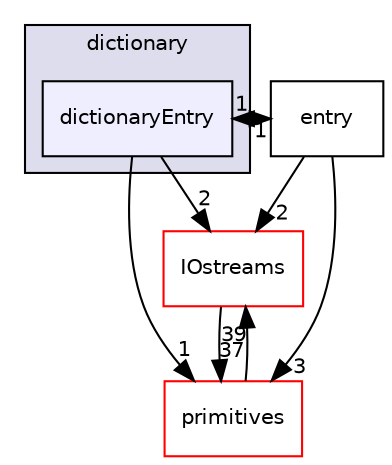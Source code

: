 digraph "src/OpenFOAM/db/dictionary/dictionaryEntry" {
  bgcolor=transparent;
  compound=true
  node [ fontsize="10", fontname="Helvetica"];
  edge [ labelfontsize="10", labelfontname="Helvetica"];
  subgraph clusterdir_43e4f3d5f4ba74ef6e29186317ac2bae {
    graph [ bgcolor="#ddddee", pencolor="black", label="dictionary" fontname="Helvetica", fontsize="10", URL="dir_43e4f3d5f4ba74ef6e29186317ac2bae.html"]
  dir_ed941fe9052e18fa030c964648f4c994 [shape=box, label="dictionaryEntry", style="filled", fillcolor="#eeeeff", pencolor="black", URL="dir_ed941fe9052e18fa030c964648f4c994.html"];
  }
  dir_921060969b2ec46ffd0fdd6e3b1e6f93 [shape=box label="entry" URL="dir_921060969b2ec46ffd0fdd6e3b1e6f93.html"];
  dir_466e4f5b4cc1582939ab4ceba36098d8 [shape=box label="IOstreams" color="red" URL="dir_466e4f5b4cc1582939ab4ceba36098d8.html"];
  dir_3e50f45338116b169052b428016851aa [shape=box label="primitives" color="red" URL="dir_3e50f45338116b169052b428016851aa.html"];
  dir_921060969b2ec46ffd0fdd6e3b1e6f93->dir_ed941fe9052e18fa030c964648f4c994 [headlabel="1", labeldistance=1.5 headhref="dir_001949_001948.html"];
  dir_921060969b2ec46ffd0fdd6e3b1e6f93->dir_466e4f5b4cc1582939ab4ceba36098d8 [headlabel="2", labeldistance=1.5 headhref="dir_001949_001982.html"];
  dir_921060969b2ec46ffd0fdd6e3b1e6f93->dir_3e50f45338116b169052b428016851aa [headlabel="3", labeldistance=1.5 headhref="dir_001949_002313.html"];
  dir_ed941fe9052e18fa030c964648f4c994->dir_921060969b2ec46ffd0fdd6e3b1e6f93 [headlabel="1", labeldistance=1.5 headhref="dir_001948_001949.html"];
  dir_ed941fe9052e18fa030c964648f4c994->dir_466e4f5b4cc1582939ab4ceba36098d8 [headlabel="2", labeldistance=1.5 headhref="dir_001948_001982.html"];
  dir_ed941fe9052e18fa030c964648f4c994->dir_3e50f45338116b169052b428016851aa [headlabel="1", labeldistance=1.5 headhref="dir_001948_002313.html"];
  dir_466e4f5b4cc1582939ab4ceba36098d8->dir_3e50f45338116b169052b428016851aa [headlabel="37", labeldistance=1.5 headhref="dir_001982_002313.html"];
  dir_3e50f45338116b169052b428016851aa->dir_466e4f5b4cc1582939ab4ceba36098d8 [headlabel="39", labeldistance=1.5 headhref="dir_002313_001982.html"];
}
